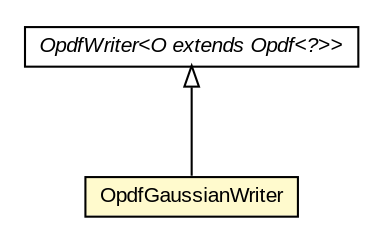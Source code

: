 #!/usr/local/bin/dot
#
# Class diagram 
# Generated by UMLGraph version 5.3 (http://www.umlgraph.org/)
#

digraph G {
	edge [fontname="arial",fontsize=10,labelfontname="arial",labelfontsize=10];
	node [fontname="arial",fontsize=10,shape=plaintext];
	nodesep=0.25;
	ranksep=0.5;
	// be.ac.ulg.montefiore.run.jahmm.io.OpdfWriter<O extends be.ac.ulg.montefiore.run.jahmm.Opdf<?>>
	c81508 [label=<<table title="be.ac.ulg.montefiore.run.jahmm.io.OpdfWriter" border="0" cellborder="1" cellspacing="0" cellpadding="2" port="p" href="./OpdfWriter.html">
		<tr><td><table border="0" cellspacing="0" cellpadding="1">
<tr><td align="center" balign="center"><font face="arial italic"> OpdfWriter&lt;O extends Opdf&lt;?&gt;&gt; </font></td></tr>
		</table></td></tr>
		</table>>, fontname="arial", fontcolor="black", fontsize=10.0];
	// be.ac.ulg.montefiore.run.jahmm.io.OpdfGaussianWriter
	c81515 [label=<<table title="be.ac.ulg.montefiore.run.jahmm.io.OpdfGaussianWriter" border="0" cellborder="1" cellspacing="0" cellpadding="2" port="p" bgcolor="lemonChiffon" href="./OpdfGaussianWriter.html">
		<tr><td><table border="0" cellspacing="0" cellpadding="1">
<tr><td align="center" balign="center"> OpdfGaussianWriter </td></tr>
		</table></td></tr>
		</table>>, fontname="arial", fontcolor="black", fontsize=10.0];
	//be.ac.ulg.montefiore.run.jahmm.io.OpdfGaussianWriter extends be.ac.ulg.montefiore.run.jahmm.io.OpdfWriter<be.ac.ulg.montefiore.run.jahmm.OpdfGaussian>
	c81508:p -> c81515:p [dir=back,arrowtail=empty];
}

